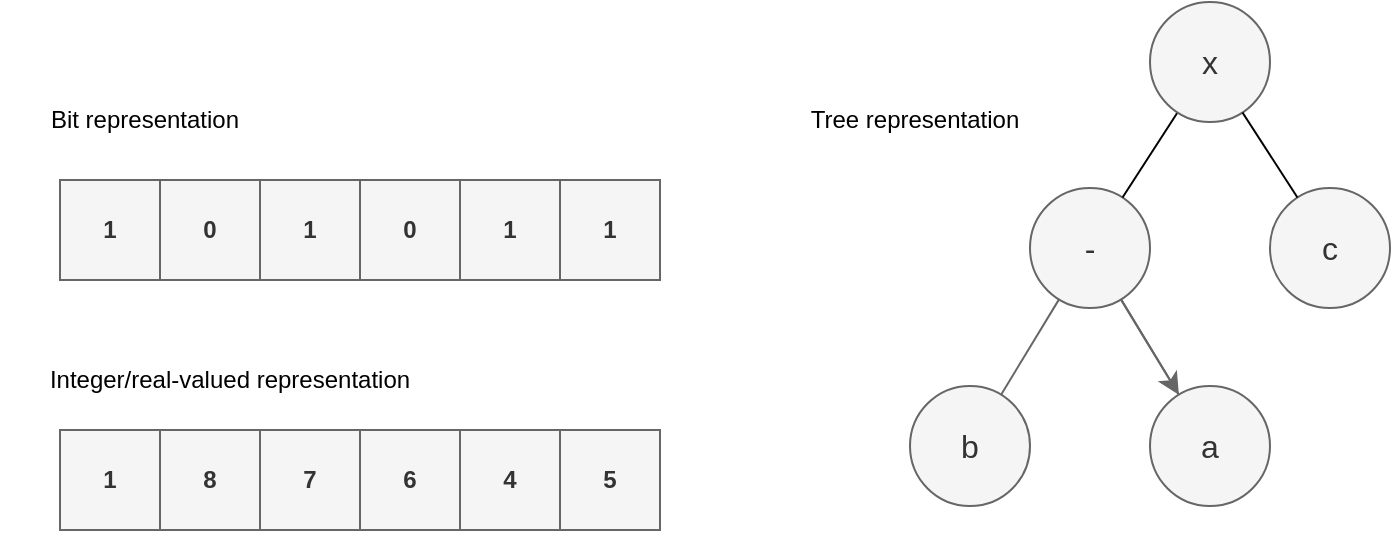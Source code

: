 <mxfile scale="1" border="0" version="25.0.3">
  <diagram name="Page-1" id="EZRtKc55ZiPXAzjO_EIF">
    <mxGraphModel dx="1434" dy="822" grid="1" gridSize="10" guides="1" tooltips="1" connect="1" arrows="1" fold="1" page="1" pageScale="1" pageWidth="850" pageHeight="1100" math="0" shadow="0">
      <root>
        <mxCell id="0" />
        <mxCell id="1" parent="0" />
        <mxCell id="YB7Tp-IhjoN3xwZKIfDS-52" value="0" style="rounded=0;whiteSpace=wrap;html=1;fillColor=#f5f5f5;strokeColor=#666666;fontStyle=1;fontColor=#333333;" parent="1" vertex="1">
          <mxGeometry x="115" y="545" width="50" height="50" as="geometry" />
        </mxCell>
        <mxCell id="YB7Tp-IhjoN3xwZKIfDS-53" value="1" style="rounded=0;whiteSpace=wrap;html=1;fillColor=#f5f5f5;strokeColor=#666666;fontStyle=1;fontColor=#333333;" parent="1" vertex="1">
          <mxGeometry x="165" y="545" width="50" height="50" as="geometry" />
        </mxCell>
        <mxCell id="YB7Tp-IhjoN3xwZKIfDS-54" value="0" style="rounded=0;whiteSpace=wrap;html=1;fillColor=#f5f5f5;strokeColor=#666666;fontStyle=1;fontColor=#333333;" parent="1" vertex="1">
          <mxGeometry x="215" y="545" width="50" height="50" as="geometry" />
        </mxCell>
        <mxCell id="YB7Tp-IhjoN3xwZKIfDS-55" value="1" style="rounded=0;whiteSpace=wrap;html=1;fillColor=#f5f5f5;strokeColor=#666666;fontStyle=1;fontColor=#333333;" parent="1" vertex="1">
          <mxGeometry x="265" y="545" width="50" height="50" as="geometry" />
        </mxCell>
        <mxCell id="YB7Tp-IhjoN3xwZKIfDS-56" value="1" style="rounded=0;whiteSpace=wrap;html=1;fillColor=#f5f5f5;strokeColor=#666666;fontStyle=1;fontColor=#333333;" parent="1" vertex="1">
          <mxGeometry x="315" y="545" width="50" height="50" as="geometry" />
        </mxCell>
        <mxCell id="YB7Tp-IhjoN3xwZKIfDS-58" value="1" style="rounded=0;whiteSpace=wrap;html=1;fillColor=#f5f5f5;strokeColor=#666666;fontStyle=1;fontColor=#333333;" parent="1" vertex="1">
          <mxGeometry x="65" y="545" width="50" height="50" as="geometry" />
        </mxCell>
        <mxCell id="YB7Tp-IhjoN3xwZKIfDS-81" value="Bit representation" style="text;html=1;align=center;verticalAlign=middle;whiteSpace=wrap;rounded=0;fontStyle=0" parent="1" vertex="1">
          <mxGeometry x="40" y="500" width="135" height="30" as="geometry" />
        </mxCell>
        <mxCell id="YB7Tp-IhjoN3xwZKIfDS-88" value="8" style="rounded=0;whiteSpace=wrap;html=1;fillColor=#f5f5f5;strokeColor=#666666;fontStyle=1;fontColor=#333333;" parent="1" vertex="1">
          <mxGeometry x="115" y="670" width="50" height="50" as="geometry" />
        </mxCell>
        <mxCell id="YB7Tp-IhjoN3xwZKIfDS-89" value="7" style="rounded=0;whiteSpace=wrap;html=1;fillColor=#f5f5f5;strokeColor=#666666;fontStyle=1;fontColor=#333333;" parent="1" vertex="1">
          <mxGeometry x="165" y="670" width="50" height="50" as="geometry" />
        </mxCell>
        <mxCell id="YB7Tp-IhjoN3xwZKIfDS-90" value="6" style="rounded=0;whiteSpace=wrap;html=1;fillColor=#f5f5f5;strokeColor=#666666;fontStyle=1;fontColor=#333333;" parent="1" vertex="1">
          <mxGeometry x="215" y="670" width="50" height="50" as="geometry" />
        </mxCell>
        <mxCell id="YB7Tp-IhjoN3xwZKIfDS-91" value="4" style="rounded=0;whiteSpace=wrap;html=1;fillColor=#f5f5f5;strokeColor=#666666;fontStyle=1;fontColor=#333333;" parent="1" vertex="1">
          <mxGeometry x="265" y="670" width="50" height="50" as="geometry" />
        </mxCell>
        <mxCell id="YB7Tp-IhjoN3xwZKIfDS-92" value="5" style="rounded=0;whiteSpace=wrap;html=1;fillColor=#f5f5f5;strokeColor=#666666;fontStyle=1;fontColor=#333333;" parent="1" vertex="1">
          <mxGeometry x="315" y="670" width="50" height="50" as="geometry" />
        </mxCell>
        <mxCell id="YB7Tp-IhjoN3xwZKIfDS-93" value="1" style="rounded=0;whiteSpace=wrap;html=1;fillColor=#f5f5f5;strokeColor=#666666;fontStyle=1;fontColor=#333333;" parent="1" vertex="1">
          <mxGeometry x="65" y="670" width="50" height="50" as="geometry" />
        </mxCell>
        <mxCell id="9dZHEHK6WGQNG96B6Vrl-1" value="Integer/real-valued representation" style="text;html=1;align=center;verticalAlign=middle;whiteSpace=wrap;rounded=0;fontStyle=0" parent="1" vertex="1">
          <mxGeometry x="35" y="630" width="230" height="30" as="geometry" />
        </mxCell>
        <mxCell id="ulfbgeVSmgT0lyl8F6dH-24" value="" style="edgeStyle=none;curved=1;rounded=0;orthogonalLoop=1;jettySize=auto;html=1;fontSize=16;startSize=8;endSize=8;fillColor=#f5f5f5;strokeColor=#666666;" edge="1" parent="1" source="ulfbgeVSmgT0lyl8F6dH-26" target="ulfbgeVSmgT0lyl8F6dH-32">
          <mxGeometry relative="1" as="geometry" />
        </mxCell>
        <mxCell id="ulfbgeVSmgT0lyl8F6dH-25" value="" style="edgeStyle=none;curved=1;rounded=0;orthogonalLoop=1;jettySize=auto;html=1;fontSize=16;startSize=8;endSize=8;endArrow=none;endFill=0;fillColor=#f5f5f5;strokeColor=#666666;" edge="1" parent="1" source="ulfbgeVSmgT0lyl8F6dH-26" target="ulfbgeVSmgT0lyl8F6dH-32">
          <mxGeometry relative="1" as="geometry" />
        </mxCell>
        <mxCell id="ulfbgeVSmgT0lyl8F6dH-26" value="-" style="ellipse;whiteSpace=wrap;html=1;fontSize=16;fillColor=#f5f5f5;strokeColor=#666666;fontColor=#333333;" vertex="1" parent="1">
          <mxGeometry x="550" y="549" width="60" height="60" as="geometry" />
        </mxCell>
        <mxCell id="ulfbgeVSmgT0lyl8F6dH-27" style="edgeStyle=none;curved=1;rounded=0;orthogonalLoop=1;jettySize=auto;html=1;entryX=1;entryY=0.5;entryDx=0;entryDy=0;fontSize=16;startSize=8;endSize=8;fillColor=#f5f5f5;strokeColor=#666666;" edge="1" parent="1" source="ulfbgeVSmgT0lyl8F6dH-26" target="ulfbgeVSmgT0lyl8F6dH-26">
          <mxGeometry relative="1" as="geometry" />
        </mxCell>
        <mxCell id="ulfbgeVSmgT0lyl8F6dH-28" value="" style="edgeStyle=none;curved=1;rounded=0;orthogonalLoop=1;jettySize=auto;html=1;fontSize=16;startSize=8;endSize=8;endArrow=none;endFill=0;" edge="1" parent="1" source="ulfbgeVSmgT0lyl8F6dH-29" target="ulfbgeVSmgT0lyl8F6dH-26">
          <mxGeometry relative="1" as="geometry" />
        </mxCell>
        <mxCell id="ulfbgeVSmgT0lyl8F6dH-29" value="x" style="ellipse;whiteSpace=wrap;html=1;fontSize=16;fillColor=#f5f5f5;fontColor=#333333;strokeColor=#666666;" vertex="1" parent="1">
          <mxGeometry x="610" y="456" width="60" height="60" as="geometry" />
        </mxCell>
        <mxCell id="ulfbgeVSmgT0lyl8F6dH-30" value="c" style="ellipse;whiteSpace=wrap;html=1;fontSize=16;fillColor=#f5f5f5;fontColor=#333333;strokeColor=#666666;" vertex="1" parent="1">
          <mxGeometry x="670" y="549" width="60" height="60" as="geometry" />
        </mxCell>
        <mxCell id="ulfbgeVSmgT0lyl8F6dH-31" value="b" style="ellipse;whiteSpace=wrap;html=1;fontSize=16;fillColor=#f5f5f5;strokeColor=#666666;fontColor=#333333;" vertex="1" parent="1">
          <mxGeometry x="490" y="648" width="60" height="60" as="geometry" />
        </mxCell>
        <mxCell id="ulfbgeVSmgT0lyl8F6dH-32" value="a" style="ellipse;whiteSpace=wrap;html=1;fontSize=16;fillColor=#f5f5f5;strokeColor=#666666;fontColor=#333333;" vertex="1" parent="1">
          <mxGeometry x="610" y="648" width="60" height="60" as="geometry" />
        </mxCell>
        <mxCell id="ulfbgeVSmgT0lyl8F6dH-33" value="" style="edgeStyle=none;curved=1;rounded=0;orthogonalLoop=1;jettySize=auto;html=1;fontSize=16;startSize=8;endSize=8;endArrow=none;endFill=0;fillColor=#f5f5f5;strokeColor=#666666;" edge="1" parent="1" source="ulfbgeVSmgT0lyl8F6dH-26" target="ulfbgeVSmgT0lyl8F6dH-31">
          <mxGeometry relative="1" as="geometry">
            <mxPoint x="519" y="609" as="sourcePoint" />
            <mxPoint x="548" y="656" as="targetPoint" />
          </mxGeometry>
        </mxCell>
        <mxCell id="ulfbgeVSmgT0lyl8F6dH-34" value="" style="edgeStyle=none;curved=1;rounded=0;orthogonalLoop=1;jettySize=auto;html=1;fontSize=16;startSize=8;endSize=8;endArrow=none;endFill=0;" edge="1" parent="1" source="ulfbgeVSmgT0lyl8F6dH-29" target="ulfbgeVSmgT0lyl8F6dH-30">
          <mxGeometry relative="1" as="geometry">
            <mxPoint x="784" y="502" as="sourcePoint" />
            <mxPoint x="756" y="545" as="targetPoint" />
          </mxGeometry>
        </mxCell>
        <mxCell id="ulfbgeVSmgT0lyl8F6dH-49" value="Tree representation" style="text;html=1;align=center;verticalAlign=middle;whiteSpace=wrap;rounded=0;fontStyle=0" vertex="1" parent="1">
          <mxGeometry x="425" y="500" width="135" height="30" as="geometry" />
        </mxCell>
      </root>
    </mxGraphModel>
  </diagram>
</mxfile>
